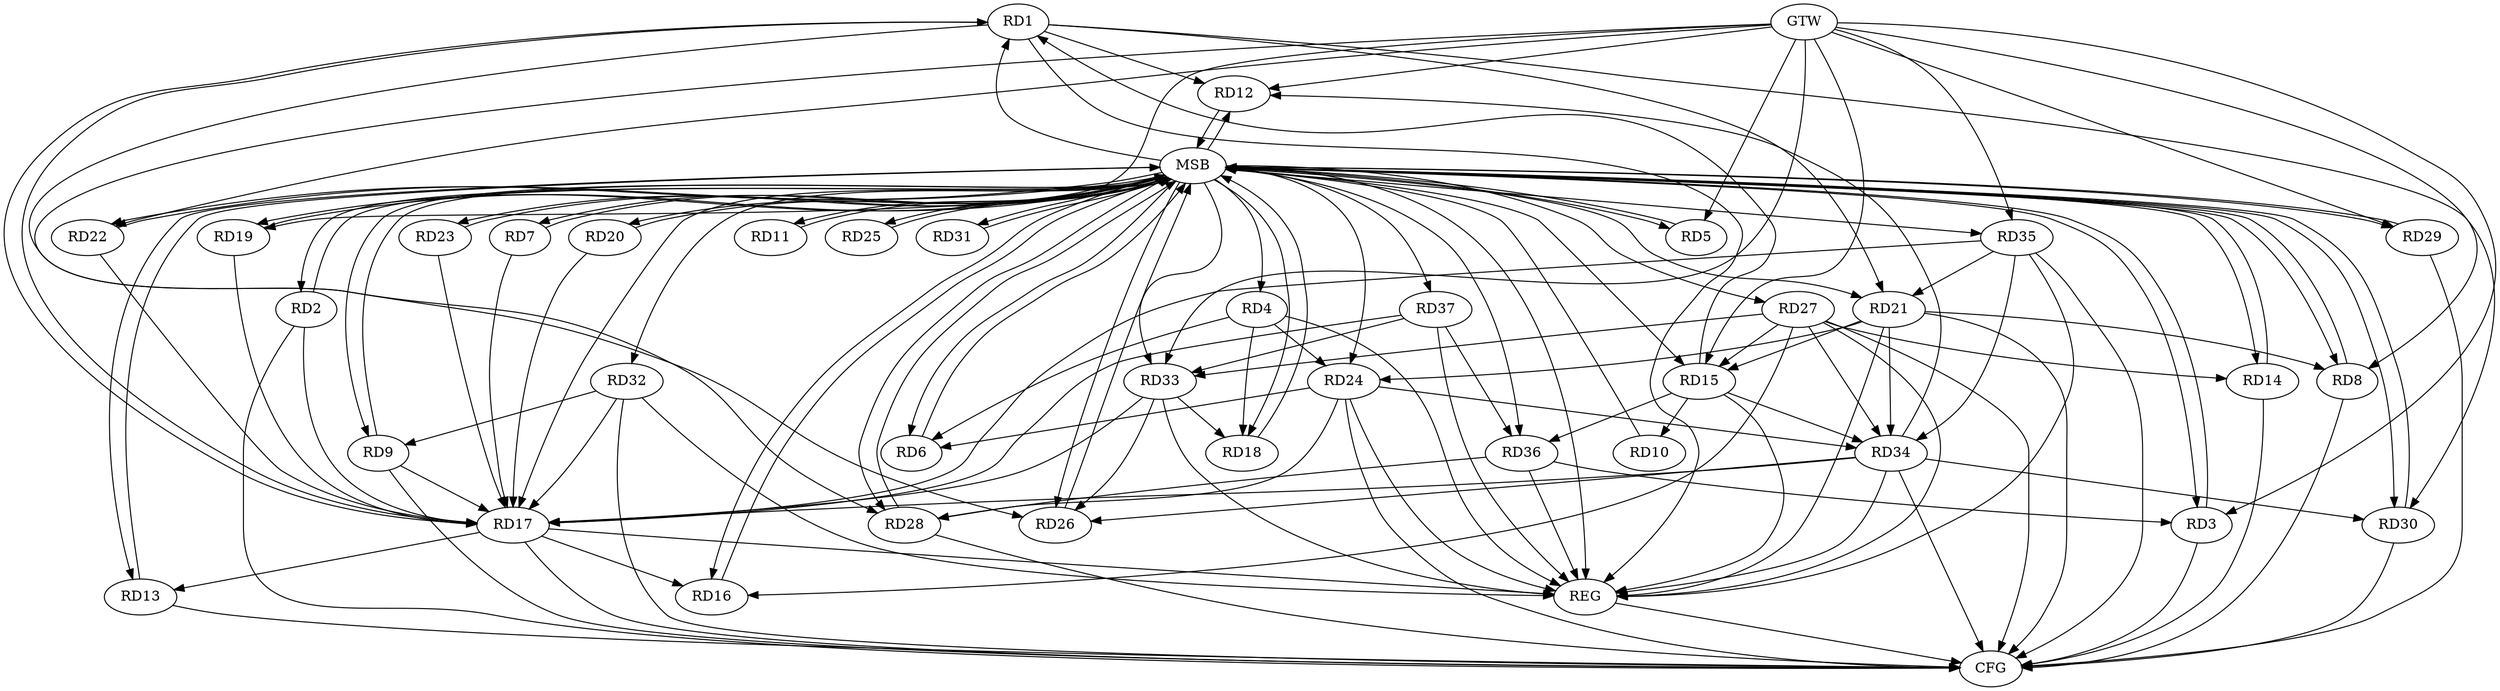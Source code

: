 strict digraph G {
  RD1 [ label="RD1" ];
  RD2 [ label="RD2" ];
  RD3 [ label="RD3" ];
  RD4 [ label="RD4" ];
  RD5 [ label="RD5" ];
  RD6 [ label="RD6" ];
  RD7 [ label="RD7" ];
  RD8 [ label="RD8" ];
  RD9 [ label="RD9" ];
  RD10 [ label="RD10" ];
  RD11 [ label="RD11" ];
  RD12 [ label="RD12" ];
  RD13 [ label="RD13" ];
  RD14 [ label="RD14" ];
  RD15 [ label="RD15" ];
  RD16 [ label="RD16" ];
  RD17 [ label="RD17" ];
  RD18 [ label="RD18" ];
  RD19 [ label="RD19" ];
  RD20 [ label="RD20" ];
  RD21 [ label="RD21" ];
  RD22 [ label="RD22" ];
  RD23 [ label="RD23" ];
  RD24 [ label="RD24" ];
  RD25 [ label="RD25" ];
  RD26 [ label="RD26" ];
  RD27 [ label="RD27" ];
  RD28 [ label="RD28" ];
  RD29 [ label="RD29" ];
  RD30 [ label="RD30" ];
  RD31 [ label="RD31" ];
  RD32 [ label="RD32" ];
  RD33 [ label="RD33" ];
  RD34 [ label="RD34" ];
  RD35 [ label="RD35" ];
  RD36 [ label="RD36" ];
  RD37 [ label="RD37" ];
  GTW [ label="GTW" ];
  REG [ label="REG" ];
  MSB [ label="MSB" ];
  CFG [ label="CFG" ];
  RD1 -> RD12;
  RD15 -> RD1;
  RD17 -> RD1;
  RD1 -> RD21;
  RD1 -> RD26;
  RD1 -> RD30;
  RD36 -> RD3;
  RD4 -> RD6;
  RD4 -> RD18;
  RD4 -> RD24;
  RD24 -> RD6;
  RD21 -> RD8;
  RD32 -> RD9;
  RD15 -> RD10;
  RD34 -> RD12;
  RD17 -> RD13;
  RD27 -> RD14;
  RD21 -> RD15;
  RD27 -> RD15;
  RD15 -> RD34;
  RD15 -> RD36;
  RD17 -> RD16;
  RD27 -> RD16;
  RD32 -> RD17;
  RD34 -> RD17;
  RD35 -> RD17;
  RD37 -> RD17;
  RD33 -> RD18;
  RD21 -> RD24;
  RD21 -> RD34;
  RD35 -> RD21;
  RD24 -> RD28;
  RD24 -> RD34;
  RD33 -> RD26;
  RD34 -> RD26;
  RD27 -> RD33;
  RD27 -> RD34;
  RD36 -> RD28;
  RD34 -> RD30;
  RD37 -> RD33;
  RD35 -> RD34;
  RD37 -> RD36;
  GTW -> RD33;
  GTW -> RD5;
  GTW -> RD22;
  GTW -> RD8;
  GTW -> RD3;
  GTW -> RD15;
  GTW -> RD19;
  GTW -> RD35;
  GTW -> RD28;
  GTW -> RD29;
  GTW -> RD12;
  RD1 -> REG;
  RD4 -> REG;
  RD15 -> REG;
  RD17 -> REG;
  RD21 -> REG;
  RD24 -> REG;
  RD27 -> REG;
  RD32 -> REG;
  RD33 -> REG;
  RD34 -> REG;
  RD35 -> REG;
  RD36 -> REG;
  RD37 -> REG;
  RD2 -> MSB;
  MSB -> RD1;
  MSB -> RD18;
  MSB -> RD24;
  MSB -> RD36;
  MSB -> REG;
  RD3 -> MSB;
  MSB -> RD2;
  MSB -> RD17;
  MSB -> RD25;
  MSB -> RD28;
  MSB -> RD30;
  RD5 -> MSB;
  MSB -> RD7;
  RD6 -> MSB;
  MSB -> RD27;
  RD7 -> MSB;
  MSB -> RD3;
  MSB -> RD19;
  MSB -> RD26;
  RD8 -> MSB;
  MSB -> RD4;
  MSB -> RD31;
  RD9 -> MSB;
  MSB -> RD14;
  RD10 -> MSB;
  MSB -> RD32;
  RD11 -> MSB;
  MSB -> RD15;
  MSB -> RD33;
  RD12 -> MSB;
  MSB -> RD20;
  MSB -> RD21;
  MSB -> RD22;
  MSB -> RD35;
  RD13 -> MSB;
  MSB -> RD6;
  MSB -> RD23;
  RD14 -> MSB;
  MSB -> RD12;
  MSB -> RD13;
  RD16 -> MSB;
  MSB -> RD9;
  RD18 -> MSB;
  MSB -> RD29;
  MSB -> RD37;
  RD19 -> MSB;
  MSB -> RD5;
  RD20 -> MSB;
  MSB -> RD11;
  RD22 -> MSB;
  MSB -> RD16;
  RD23 -> MSB;
  RD25 -> MSB;
  RD26 -> MSB;
  RD28 -> MSB;
  MSB -> RD8;
  RD29 -> MSB;
  RD30 -> MSB;
  RD31 -> MSB;
  RD29 -> CFG;
  RD14 -> CFG;
  RD27 -> CFG;
  RD34 -> CFG;
  RD13 -> CFG;
  RD17 -> CFG;
  RD2 -> CFG;
  RD3 -> CFG;
  RD28 -> CFG;
  RD21 -> CFG;
  RD24 -> CFG;
  RD35 -> CFG;
  RD32 -> CFG;
  RD9 -> CFG;
  RD8 -> CFG;
  RD30 -> CFG;
  REG -> CFG;
  RD22 -> RD17;
  RD2 -> RD17;
  RD9 -> RD17;
  RD20 -> RD17;
  RD1 -> RD17;
  RD33 -> RD17;
  RD7 -> RD17;
  RD23 -> RD17;
  RD19 -> RD17;
}
